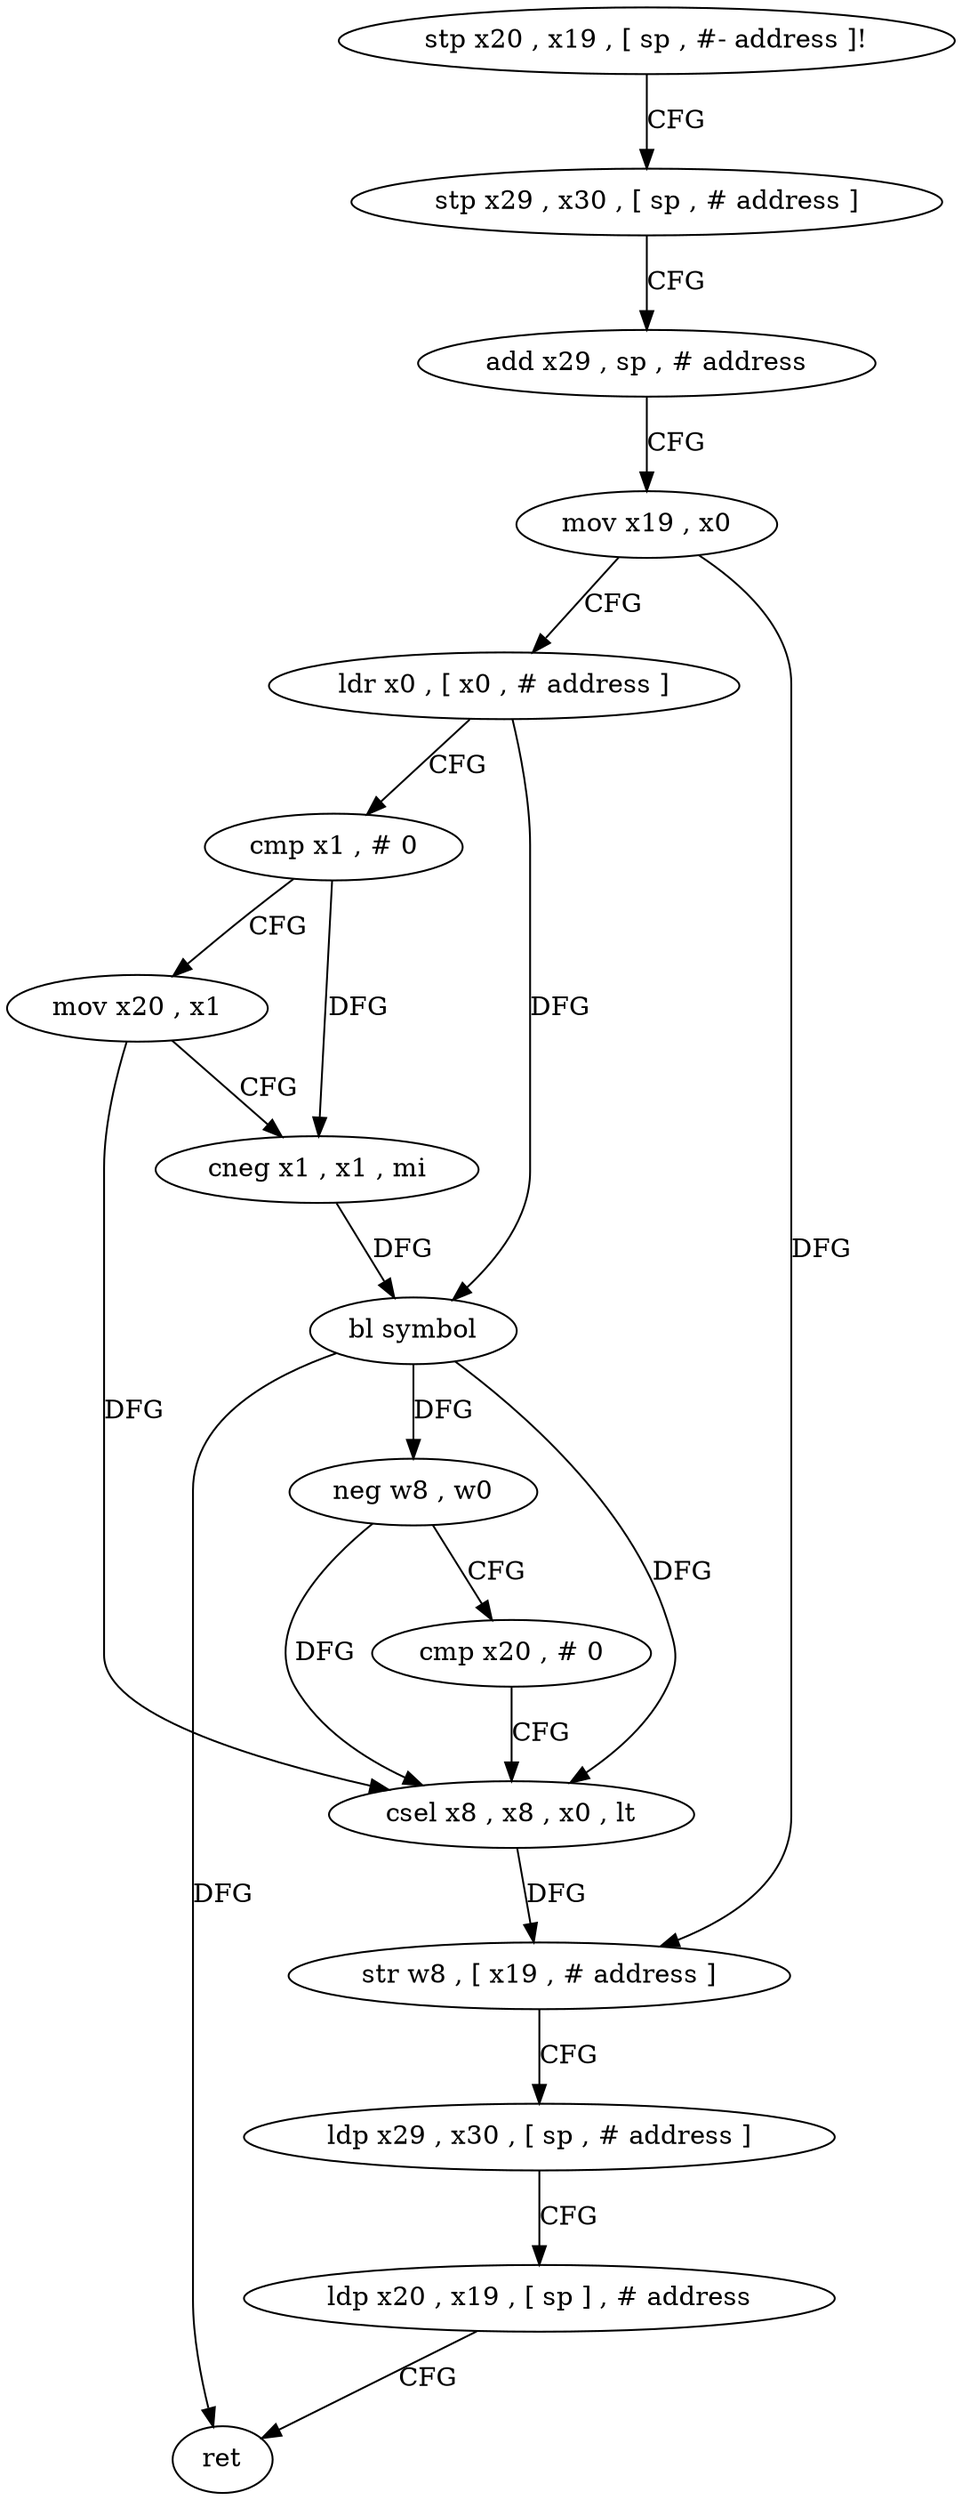 digraph "func" {
"4222896" [label = "stp x20 , x19 , [ sp , #- address ]!" ]
"4222900" [label = "stp x29 , x30 , [ sp , # address ]" ]
"4222904" [label = "add x29 , sp , # address" ]
"4222908" [label = "mov x19 , x0" ]
"4222912" [label = "ldr x0 , [ x0 , # address ]" ]
"4222916" [label = "cmp x1 , # 0" ]
"4222920" [label = "mov x20 , x1" ]
"4222924" [label = "cneg x1 , x1 , mi" ]
"4222928" [label = "bl symbol" ]
"4222932" [label = "neg w8 , w0" ]
"4222936" [label = "cmp x20 , # 0" ]
"4222940" [label = "csel x8 , x8 , x0 , lt" ]
"4222944" [label = "str w8 , [ x19 , # address ]" ]
"4222948" [label = "ldp x29 , x30 , [ sp , # address ]" ]
"4222952" [label = "ldp x20 , x19 , [ sp ] , # address" ]
"4222956" [label = "ret" ]
"4222896" -> "4222900" [ label = "CFG" ]
"4222900" -> "4222904" [ label = "CFG" ]
"4222904" -> "4222908" [ label = "CFG" ]
"4222908" -> "4222912" [ label = "CFG" ]
"4222908" -> "4222944" [ label = "DFG" ]
"4222912" -> "4222916" [ label = "CFG" ]
"4222912" -> "4222928" [ label = "DFG" ]
"4222916" -> "4222920" [ label = "CFG" ]
"4222916" -> "4222924" [ label = "DFG" ]
"4222920" -> "4222924" [ label = "CFG" ]
"4222920" -> "4222940" [ label = "DFG" ]
"4222924" -> "4222928" [ label = "DFG" ]
"4222928" -> "4222932" [ label = "DFG" ]
"4222928" -> "4222940" [ label = "DFG" ]
"4222928" -> "4222956" [ label = "DFG" ]
"4222932" -> "4222936" [ label = "CFG" ]
"4222932" -> "4222940" [ label = "DFG" ]
"4222936" -> "4222940" [ label = "CFG" ]
"4222940" -> "4222944" [ label = "DFG" ]
"4222944" -> "4222948" [ label = "CFG" ]
"4222948" -> "4222952" [ label = "CFG" ]
"4222952" -> "4222956" [ label = "CFG" ]
}
